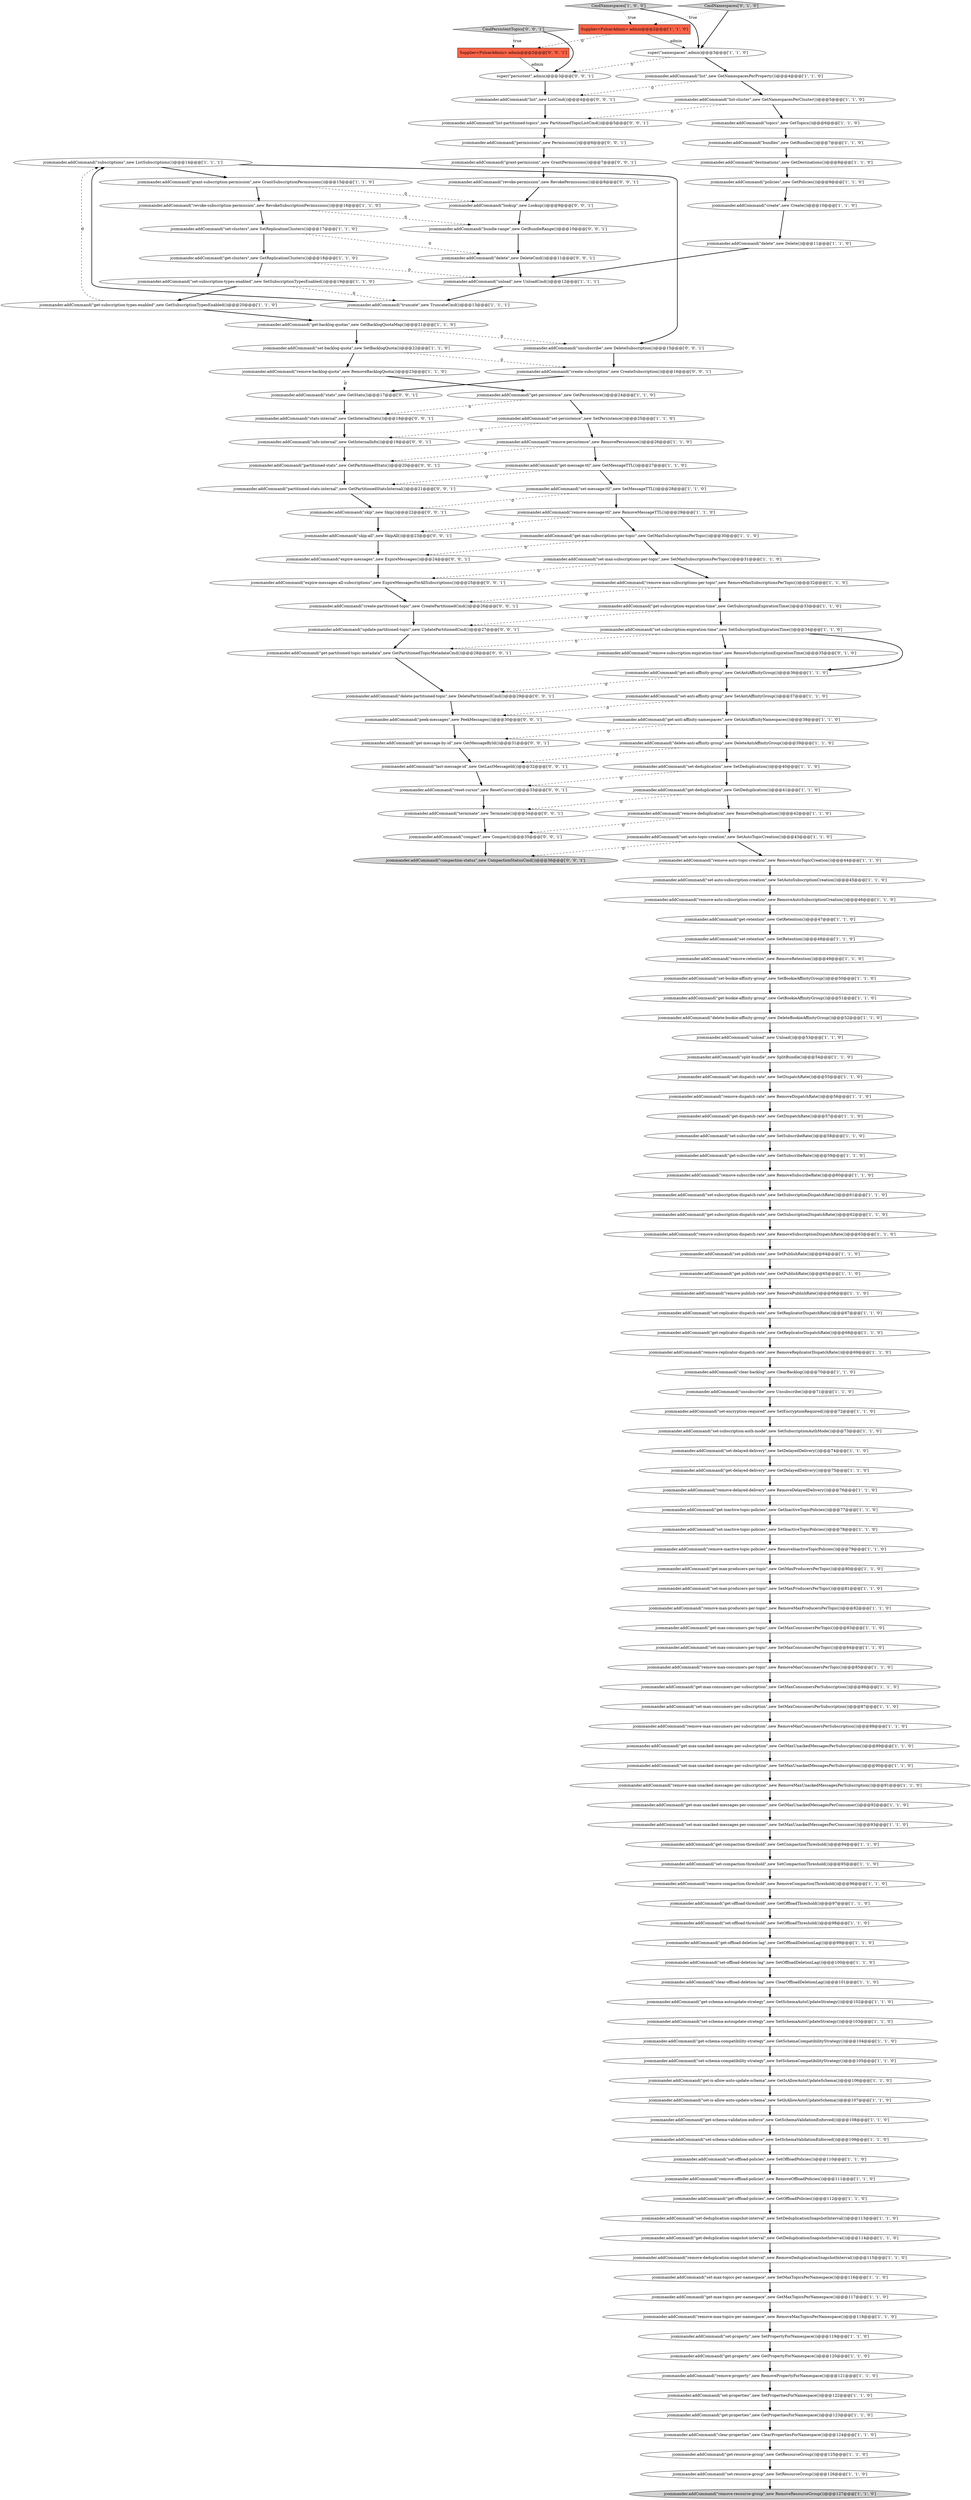 digraph {
12 [style = filled, label = "jcommander.addCommand(\"remove-property\",new RemovePropertyForNamespace())@@@121@@@['1', '1', '0']", fillcolor = white, shape = ellipse image = "AAA0AAABBB1BBB"];
58 [style = filled, label = "jcommander.addCommand(\"get-backlog-quotas\",new GetBacklogQuotaMap())@@@21@@@['1', '1', '0']", fillcolor = white, shape = ellipse image = "AAA0AAABBB1BBB"];
151 [style = filled, label = "jcommander.addCommand(\"reset-cursor\",new ResetCursor())@@@33@@@['0', '0', '1']", fillcolor = white, shape = ellipse image = "AAA0AAABBB3BBB"];
104 [style = filled, label = "jcommander.addCommand(\"get-max-subscriptions-per-topic\",new GetMaxSubscriptionsPerTopic())@@@30@@@['1', '1', '0']", fillcolor = white, shape = ellipse image = "AAA0AAABBB1BBB"];
82 [style = filled, label = "jcommander.addCommand(\"remove-inactive-topic-policies\",new RemoveInactiveTopicPolicies())@@@79@@@['1', '1', '0']", fillcolor = white, shape = ellipse image = "AAA0AAABBB1BBB"];
54 [style = filled, label = "jcommander.addCommand(\"get-dispatch-rate\",new GetDispatchRate())@@@57@@@['1', '1', '0']", fillcolor = white, shape = ellipse image = "AAA0AAABBB1BBB"];
51 [style = filled, label = "jcommander.addCommand(\"clear-properties\",new ClearPropertiesForNamespace())@@@124@@@['1', '1', '0']", fillcolor = white, shape = ellipse image = "AAA0AAABBB1BBB"];
90 [style = filled, label = "jcommander.addCommand(\"get-max-topics-per-namespace\",new GetMaxTopicsPerNamespace())@@@117@@@['1', '1', '0']", fillcolor = white, shape = ellipse image = "AAA0AAABBB1BBB"];
37 [style = filled, label = "jcommander.addCommand(\"set-publish-rate\",new SetPublishRate())@@@64@@@['1', '1', '0']", fillcolor = white, shape = ellipse image = "AAA0AAABBB1BBB"];
122 [style = filled, label = "jcommander.addCommand(\"set-delayed-delivery\",new SetDelayedDelivery())@@@74@@@['1', '1', '0']", fillcolor = white, shape = ellipse image = "AAA0AAABBB1BBB"];
0 [style = filled, label = "jcommander.addCommand(\"remove-subscribe-rate\",new RemoveSubscribeRate())@@@60@@@['1', '1', '0']", fillcolor = white, shape = ellipse image = "AAA0AAABBB1BBB"];
53 [style = filled, label = "jcommander.addCommand(\"subscriptions\",new ListSubscriptions())@@@14@@@['1', '1', '1']", fillcolor = white, shape = ellipse image = "AAA0AAABBB1BBB"];
70 [style = filled, label = "jcommander.addCommand(\"split-bundle\",new SplitBundle())@@@54@@@['1', '1', '0']", fillcolor = white, shape = ellipse image = "AAA0AAABBB1BBB"];
30 [style = filled, label = "jcommander.addCommand(\"bundles\",new GetBundles())@@@7@@@['1', '1', '0']", fillcolor = white, shape = ellipse image = "AAA0AAABBB1BBB"];
99 [style = filled, label = "jcommander.addCommand(\"remove-deduplication-snapshot-interval\",new RemoveDeduplicationSnapshotInterval())@@@115@@@['1', '1', '0']", fillcolor = white, shape = ellipse image = "AAA0AAABBB1BBB"];
84 [style = filled, label = "jcommander.addCommand(\"remove-max-consumers-per-topic\",new RemoveMaxConsumersPerTopic())@@@85@@@['1', '1', '0']", fillcolor = white, shape = ellipse image = "AAA0AAABBB1BBB"];
116 [style = filled, label = "jcommander.addCommand(\"delete-bookie-affinity-group\",new DeleteBookieAffinityGroup())@@@52@@@['1', '1', '0']", fillcolor = white, shape = ellipse image = "AAA0AAABBB1BBB"];
146 [style = filled, label = "jcommander.addCommand(\"grant-permission\",new GrantPermissions())@@@7@@@['0', '0', '1']", fillcolor = white, shape = ellipse image = "AAA0AAABBB3BBB"];
144 [style = filled, label = "jcommander.addCommand(\"delete-partitioned-topic\",new DeletePartitionedCmd())@@@29@@@['0', '0', '1']", fillcolor = white, shape = ellipse image = "AAA0AAABBB3BBB"];
36 [style = filled, label = "jcommander.addCommand(\"remove-max-consumers-per-subscription\",new RemoveMaxConsumersPerSubscription())@@@88@@@['1', '1', '0']", fillcolor = white, shape = ellipse image = "AAA0AAABBB1BBB"];
111 [style = filled, label = "jcommander.addCommand(\"get-deduplication\",new GetDeduplication())@@@41@@@['1', '1', '0']", fillcolor = white, shape = ellipse image = "AAA0AAABBB1BBB"];
35 [style = filled, label = "jcommander.addCommand(\"truncate\",new TruncateCmd())@@@13@@@['1', '1', '1']", fillcolor = white, shape = ellipse image = "AAA0AAABBB1BBB"];
105 [style = filled, label = "jcommander.addCommand(\"set-subscription-auth-mode\",new SetSubscriptionAuthMode())@@@73@@@['1', '1', '0']", fillcolor = white, shape = ellipse image = "AAA0AAABBB1BBB"];
134 [style = filled, label = "super(\"persistent\",admin)@@@3@@@['0', '0', '1']", fillcolor = white, shape = ellipse image = "AAA0AAABBB3BBB"];
113 [style = filled, label = "jcommander.addCommand(\"get-subscription-dispatch-rate\",new GetSubscriptionDispatchRate())@@@62@@@['1', '1', '0']", fillcolor = white, shape = ellipse image = "AAA0AAABBB1BBB"];
117 [style = filled, label = "jcommander.addCommand(\"delete\",new Delete())@@@11@@@['1', '1', '0']", fillcolor = white, shape = ellipse image = "AAA0AAABBB1BBB"];
78 [style = filled, label = "jcommander.addCommand(\"remove-max-subscriptions-per-topic\",new RemoveMaxSubscriptionsPerTopic())@@@32@@@['1', '1', '0']", fillcolor = white, shape = ellipse image = "AAA0AAABBB1BBB"];
129 [style = filled, label = "jcommander.addCommand(\"expire-messages\",new ExpireMessages())@@@24@@@['0', '0', '1']", fillcolor = white, shape = ellipse image = "AAA0AAABBB3BBB"];
80 [style = filled, label = "jcommander.addCommand(\"set-subscription-dispatch-rate\",new SetSubscriptionDispatchRate())@@@61@@@['1', '1', '0']", fillcolor = white, shape = ellipse image = "AAA0AAABBB1BBB"];
131 [style = filled, label = "jcommander.addCommand(\"create-subscription\",new CreateSubscription())@@@16@@@['0', '0', '1']", fillcolor = white, shape = ellipse image = "AAA0AAABBB3BBB"];
26 [style = filled, label = "jcommander.addCommand(\"set-subscription-expiration-time\",new SetSubscriptionExpirationTime())@@@34@@@['1', '1', '0']", fillcolor = white, shape = ellipse image = "AAA0AAABBB1BBB"];
92 [style = filled, label = "jcommander.addCommand(\"get-schema-validation-enforce\",new GetSchemaValidationEnforced())@@@108@@@['1', '1', '0']", fillcolor = white, shape = ellipse image = "AAA0AAABBB1BBB"];
107 [style = filled, label = "jcommander.addCommand(\"set-clusters\",new SetReplicationClusters())@@@17@@@['1', '1', '0']", fillcolor = white, shape = ellipse image = "AAA0AAABBB1BBB"];
20 [style = filled, label = "jcommander.addCommand(\"set-subscription-types-enabled\",new SetSubscriptionTypesEnabled())@@@19@@@['1', '1', '0']", fillcolor = white, shape = ellipse image = "AAA0AAABBB1BBB"];
6 [style = filled, label = "jcommander.addCommand(\"set-inactive-topic-policies\",new SetInactiveTopicPolicies())@@@78@@@['1', '1', '0']", fillcolor = white, shape = ellipse image = "AAA0AAABBB1BBB"];
42 [style = filled, label = "jcommander.addCommand(\"get-offload-threshold\",new GetOffloadThreshold())@@@97@@@['1', '1', '0']", fillcolor = white, shape = ellipse image = "AAA0AAABBB1BBB"];
76 [style = filled, label = "jcommander.addCommand(\"set-auto-topic-creation\",new SetAutoTopicCreation())@@@43@@@['1', '1', '0']", fillcolor = white, shape = ellipse image = "AAA0AAABBB1BBB"];
108 [style = filled, label = "CmdNamespaces['1', '0', '0']", fillcolor = lightgray, shape = diamond image = "AAA0AAABBB1BBB"];
112 [style = filled, label = "jcommander.addCommand(\"set-deduplication\",new SetDeduplication())@@@40@@@['1', '1', '0']", fillcolor = white, shape = ellipse image = "AAA0AAABBB1BBB"];
128 [style = filled, label = "Supplier<PulsarAdmin> admin@@@2@@@['0', '0', '1']", fillcolor = tomato, shape = box image = "AAA0AAABBB3BBB"];
91 [style = filled, label = "jcommander.addCommand(\"get-anti-affinity-group\",new GetAntiAffinityGroup())@@@36@@@['1', '1', '0']", fillcolor = white, shape = ellipse image = "AAA0AAABBB1BBB"];
158 [style = filled, label = "jcommander.addCommand(\"terminate\",new Terminate())@@@34@@@['0', '0', '1']", fillcolor = white, shape = ellipse image = "AAA0AAABBB3BBB"];
21 [style = filled, label = "jcommander.addCommand(\"get-compaction-threshold\",new GetCompactionThreshold())@@@94@@@['1', '1', '0']", fillcolor = white, shape = ellipse image = "AAA0AAABBB1BBB"];
23 [style = filled, label = "jcommander.addCommand(\"set-max-consumers-per-topic\",new SetMaxConsumersPerTopic())@@@84@@@['1', '1', '0']", fillcolor = white, shape = ellipse image = "AAA0AAABBB1BBB"];
24 [style = filled, label = "jcommander.addCommand(\"get-schema-compatibility-strategy\",new GetSchemaCompatibilityStrategy())@@@104@@@['1', '1', '0']", fillcolor = white, shape = ellipse image = "AAA0AAABBB1BBB"];
77 [style = filled, label = "jcommander.addCommand(\"set-message-ttl\",new SetMessageTTL())@@@28@@@['1', '1', '0']", fillcolor = white, shape = ellipse image = "AAA0AAABBB1BBB"];
63 [style = filled, label = "jcommander.addCommand(\"set-is-allow-auto-update-schema\",new SetIsAllowAutoUpdateSchema())@@@107@@@['1', '1', '0']", fillcolor = white, shape = ellipse image = "AAA0AAABBB1BBB"];
55 [style = filled, label = "jcommander.addCommand(\"get-max-unacked-messages-per-consumer\",new GetMaxUnackedMessagesPerConsumer())@@@92@@@['1', '1', '0']", fillcolor = white, shape = ellipse image = "AAA0AAABBB1BBB"];
7 [style = filled, label = "jcommander.addCommand(\"grant-subscription-permission\",new GrantSubscriptionPermissions())@@@15@@@['1', '1', '0']", fillcolor = white, shape = ellipse image = "AAA0AAABBB1BBB"];
18 [style = filled, label = "jcommander.addCommand(\"list\",new GetNamespacesPerProperty())@@@4@@@['1', '1', '0']", fillcolor = white, shape = ellipse image = "AAA0AAABBB1BBB"];
119 [style = filled, label = "jcommander.addCommand(\"remove-compaction-threshold\",new RemoveCompactionThreshold())@@@96@@@['1', '1', '0']", fillcolor = white, shape = ellipse image = "AAA0AAABBB1BBB"];
153 [style = filled, label = "jcommander.addCommand(\"skip\",new Skip())@@@22@@@['0', '0', '1']", fillcolor = white, shape = ellipse image = "AAA0AAABBB3BBB"];
25 [style = filled, label = "jcommander.addCommand(\"get-deduplication-snapshot-interval\",new GetDeduplicationSnapshotInterval())@@@114@@@['1', '1', '0']", fillcolor = white, shape = ellipse image = "AAA0AAABBB1BBB"];
65 [style = filled, label = "jcommander.addCommand(\"get-bookie-affinity-group\",new GetBookieAffinityGroup())@@@51@@@['1', '1', '0']", fillcolor = white, shape = ellipse image = "AAA0AAABBB1BBB"];
74 [style = filled, label = "jcommander.addCommand(\"set-replicator-dispatch-rate\",new SetReplicatorDispatchRate())@@@67@@@['1', '1', '0']", fillcolor = white, shape = ellipse image = "AAA0AAABBB1BBB"];
130 [style = filled, label = "jcommander.addCommand(\"compaction-status\",new CompactionStatusCmd())@@@36@@@['0', '0', '1']", fillcolor = lightgray, shape = ellipse image = "AAA0AAABBB3BBB"];
145 [style = filled, label = "jcommander.addCommand(\"permissions\",new Permissions())@@@6@@@['0', '0', '1']", fillcolor = white, shape = ellipse image = "AAA0AAABBB3BBB"];
118 [style = filled, label = "jcommander.addCommand(\"set-resource-group\",new SetResourceGroup())@@@126@@@['1', '1', '0']", fillcolor = white, shape = ellipse image = "AAA0AAABBB1BBB"];
147 [style = filled, label = "jcommander.addCommand(\"revoke-permission\",new RevokePermissions())@@@8@@@['0', '0', '1']", fillcolor = white, shape = ellipse image = "AAA0AAABBB3BBB"];
4 [style = filled, label = "jcommander.addCommand(\"set-offload-deletion-lag\",new SetOffloadDeletionLag())@@@100@@@['1', '1', '0']", fillcolor = white, shape = ellipse image = "AAA0AAABBB1BBB"];
48 [style = filled, label = "jcommander.addCommand(\"set-auto-subscription-creation\",new SetAutoSubscriptionCreation())@@@45@@@['1', '1', '0']", fillcolor = white, shape = ellipse image = "AAA0AAABBB1BBB"];
28 [style = filled, label = "jcommander.addCommand(\"set-max-unacked-messages-per-consumer\",new SetMaxUnackedMessagesPerConsumer())@@@93@@@['1', '1', '0']", fillcolor = white, shape = ellipse image = "AAA0AAABBB1BBB"];
121 [style = filled, label = "jcommander.addCommand(\"set-offload-threshold\",new SetOffloadThreshold())@@@98@@@['1', '1', '0']", fillcolor = white, shape = ellipse image = "AAA0AAABBB1BBB"];
40 [style = filled, label = "jcommander.addCommand(\"get-inactive-topic-policies\",new GetInactiveTopicPolicies())@@@77@@@['1', '1', '0']", fillcolor = white, shape = ellipse image = "AAA0AAABBB1BBB"];
73 [style = filled, label = "jcommander.addCommand(\"get-schema-autoupdate-strategy\",new GetSchemaAutoUpdateStrategy())@@@102@@@['1', '1', '0']", fillcolor = white, shape = ellipse image = "AAA0AAABBB1BBB"];
148 [style = filled, label = "jcommander.addCommand(\"delete\",new DeleteCmd())@@@11@@@['0', '0', '1']", fillcolor = white, shape = ellipse image = "AAA0AAABBB3BBB"];
150 [style = filled, label = "jcommander.addCommand(\"list-partitioned-topics\",new PartitionedTopicListCmd())@@@5@@@['0', '0', '1']", fillcolor = white, shape = ellipse image = "AAA0AAABBB3BBB"];
41 [style = filled, label = "jcommander.addCommand(\"remove-max-producers-per-topic\",new RemoveMaxProducersPerTopic())@@@82@@@['1', '1', '0']", fillcolor = white, shape = ellipse image = "AAA0AAABBB1BBB"];
142 [style = filled, label = "jcommander.addCommand(\"get-partitioned-topic-metadata\",new GetPartitionedTopicMetadataCmd())@@@28@@@['0', '0', '1']", fillcolor = white, shape = ellipse image = "AAA0AAABBB3BBB"];
38 [style = filled, label = "jcommander.addCommand(\"remove-publish-rate\",new RemovePublishRate())@@@66@@@['1', '1', '0']", fillcolor = white, shape = ellipse image = "AAA0AAABBB1BBB"];
50 [style = filled, label = "jcommander.addCommand(\"delete-anti-affinity-group\",new DeleteAntiAffinityGroup())@@@39@@@['1', '1', '0']", fillcolor = white, shape = ellipse image = "AAA0AAABBB1BBB"];
94 [style = filled, label = "jcommander.addCommand(\"clear-backlog\",new ClearBacklog())@@@70@@@['1', '1', '0']", fillcolor = white, shape = ellipse image = "AAA0AAABBB1BBB"];
69 [style = filled, label = "jcommander.addCommand(\"set-anti-affinity-group\",new SetAntiAffinityGroup())@@@37@@@['1', '1', '0']", fillcolor = white, shape = ellipse image = "AAA0AAABBB1BBB"];
127 [style = filled, label = "jcommander.addCommand(\"remove-subscription-expiration-time\",new RemoveSubscriptionExpirationTime())@@@35@@@['0', '1', '0']", fillcolor = white, shape = ellipse image = "AAA1AAABBB2BBB"];
81 [style = filled, label = "jcommander.addCommand(\"set-encryption-required\",new SetEncryptionRequired())@@@72@@@['1', '1', '0']", fillcolor = white, shape = ellipse image = "AAA0AAABBB1BBB"];
14 [style = filled, label = "jcommander.addCommand(\"set-retention\",new SetRetention())@@@48@@@['1', '1', '0']", fillcolor = white, shape = ellipse image = "AAA0AAABBB1BBB"];
49 [style = filled, label = "jcommander.addCommand(\"get-properties\",new GetPropertiesForNamespace())@@@123@@@['1', '1', '0']", fillcolor = white, shape = ellipse image = "AAA0AAABBB1BBB"];
98 [style = filled, label = "jcommander.addCommand(\"set-max-consumers-per-subscription\",new SetMaxConsumersPerSubscription())@@@87@@@['1', '1', '0']", fillcolor = white, shape = ellipse image = "AAA0AAABBB1BBB"];
156 [style = filled, label = "jcommander.addCommand(\"list\",new ListCmd())@@@4@@@['0', '0', '1']", fillcolor = white, shape = ellipse image = "AAA0AAABBB3BBB"];
8 [style = filled, label = "jcommander.addCommand(\"set-persistence\",new SetPersistence())@@@25@@@['1', '1', '0']", fillcolor = white, shape = ellipse image = "AAA0AAABBB1BBB"];
143 [style = filled, label = "jcommander.addCommand(\"compact\",new Compact())@@@35@@@['0', '0', '1']", fillcolor = white, shape = ellipse image = "AAA0AAABBB3BBB"];
71 [style = filled, label = "jcommander.addCommand(\"remove-subscription-dispatch-rate\",new RemoveSubscriptionDispatchRate())@@@63@@@['1', '1', '0']", fillcolor = white, shape = ellipse image = "AAA0AAABBB1BBB"];
1 [style = filled, label = "jcommander.addCommand(\"get-replicator-dispatch-rate\",new GetReplicatorDispatchRate())@@@68@@@['1', '1', '0']", fillcolor = white, shape = ellipse image = "AAA0AAABBB1BBB"];
132 [style = filled, label = "jcommander.addCommand(\"create-partitioned-topic\",new CreatePartitionedCmd())@@@26@@@['0', '0', '1']", fillcolor = white, shape = ellipse image = "AAA0AAABBB3BBB"];
67 [style = filled, label = "jcommander.addCommand(\"get-message-ttl\",new GetMessageTTL())@@@27@@@['1', '1', '0']", fillcolor = white, shape = ellipse image = "AAA0AAABBB1BBB"];
106 [style = filled, label = "jcommander.addCommand(\"destinations\",new GetDestinations())@@@8@@@['1', '1', '0']", fillcolor = white, shape = ellipse image = "AAA0AAABBB1BBB"];
22 [style = filled, label = "jcommander.addCommand(\"set-dispatch-rate\",new SetDispatchRate())@@@55@@@['1', '1', '0']", fillcolor = white, shape = ellipse image = "AAA0AAABBB1BBB"];
33 [style = filled, label = "jcommander.addCommand(\"set-backlog-quota\",new SetBacklogQuota())@@@22@@@['1', '1', '0']", fillcolor = white, shape = ellipse image = "AAA0AAABBB1BBB"];
159 [style = filled, label = "jcommander.addCommand(\"expire-messages-all-subscriptions\",new ExpireMessagesForAllSubscriptions())@@@25@@@['0', '0', '1']", fillcolor = white, shape = ellipse image = "AAA0AAABBB3BBB"];
140 [style = filled, label = "jcommander.addCommand(\"get-message-by-id\",new GetMessageById())@@@31@@@['0', '0', '1']", fillcolor = white, shape = ellipse image = "AAA0AAABBB3BBB"];
11 [style = filled, label = "jcommander.addCommand(\"remove-delayed-delivery\",new RemoveDelayedDelivery())@@@76@@@['1', '1', '0']", fillcolor = white, shape = ellipse image = "AAA0AAABBB1BBB"];
100 [style = filled, label = "jcommander.addCommand(\"remove-replicator-dispatch-rate\",new RemoveReplicatorDispatchRate())@@@69@@@['1', '1', '0']", fillcolor = white, shape = ellipse image = "AAA0AAABBB1BBB"];
133 [style = filled, label = "jcommander.addCommand(\"stats-internal\",new GetInternalStats())@@@18@@@['0', '0', '1']", fillcolor = white, shape = ellipse image = "AAA0AAABBB3BBB"];
2 [style = filled, label = "jcommander.addCommand(\"get-max-producers-per-topic\",new GetMaxProducersPerTopic())@@@80@@@['1', '1', '0']", fillcolor = white, shape = ellipse image = "AAA0AAABBB1BBB"];
157 [style = filled, label = "jcommander.addCommand(\"stats\",new GetStats())@@@17@@@['0', '0', '1']", fillcolor = white, shape = ellipse image = "AAA0AAABBB3BBB"];
45 [style = filled, label = "jcommander.addCommand(\"get-max-consumers-per-subscription\",new GetMaxConsumersPerSubscription())@@@86@@@['1', '1', '0']", fillcolor = white, shape = ellipse image = "AAA0AAABBB1BBB"];
124 [style = filled, label = "jcommander.addCommand(\"remove-auto-subscription-creation\",new RemoveAutoSubscriptionCreation())@@@46@@@['1', '1', '0']", fillcolor = white, shape = ellipse image = "AAA0AAABBB1BBB"];
149 [style = filled, label = "jcommander.addCommand(\"lookup\",new Lookup())@@@9@@@['0', '0', '1']", fillcolor = white, shape = ellipse image = "AAA0AAABBB3BBB"];
19 [style = filled, label = "jcommander.addCommand(\"remove-resource-group\",new RemoveResourceGroup())@@@127@@@['1', '1', '0']", fillcolor = lightgray, shape = ellipse image = "AAA0AAABBB1BBB"];
160 [style = filled, label = "jcommander.addCommand(\"last-message-id\",new GetLastMessageId())@@@32@@@['0', '0', '1']", fillcolor = white, shape = ellipse image = "AAA0AAABBB3BBB"];
114 [style = filled, label = "jcommander.addCommand(\"get-offload-policies\",new GetOffloadPolicies())@@@112@@@['1', '1', '0']", fillcolor = white, shape = ellipse image = "AAA0AAABBB1BBB"];
86 [style = filled, label = "Supplier<PulsarAdmin> admin@@@2@@@['1', '1', '0']", fillcolor = tomato, shape = box image = "AAA0AAABBB1BBB"];
27 [style = filled, label = "jcommander.addCommand(\"remove-auto-topic-creation\",new RemoveAutoTopicCreation())@@@44@@@['1', '1', '0']", fillcolor = white, shape = ellipse image = "AAA0AAABBB1BBB"];
109 [style = filled, label = "jcommander.addCommand(\"unload\",new Unload())@@@53@@@['1', '1', '0']", fillcolor = white, shape = ellipse image = "AAA0AAABBB1BBB"];
138 [style = filled, label = "jcommander.addCommand(\"info-internal\",new GetInternalInfo())@@@19@@@['0', '0', '1']", fillcolor = white, shape = ellipse image = "AAA0AAABBB3BBB"];
15 [style = filled, label = "jcommander.addCommand(\"get-clusters\",new GetReplicationClusters())@@@18@@@['1', '1', '0']", fillcolor = white, shape = ellipse image = "AAA0AAABBB1BBB"];
60 [style = filled, label = "jcommander.addCommand(\"set-max-producers-per-topic\",new SetMaxProducersPerTopic())@@@81@@@['1', '1', '0']", fillcolor = white, shape = ellipse image = "AAA0AAABBB1BBB"];
154 [style = filled, label = "jcommander.addCommand(\"bundle-range\",new GetBundleRange())@@@10@@@['0', '0', '1']", fillcolor = white, shape = ellipse image = "AAA0AAABBB3BBB"];
59 [style = filled, label = "jcommander.addCommand(\"remove-deduplication\",new RemoveDeduplication())@@@42@@@['1', '1', '0']", fillcolor = white, shape = ellipse image = "AAA0AAABBB1BBB"];
52 [style = filled, label = "jcommander.addCommand(\"get-offload-deletion-lag\",new GetOffloadDeletionLag())@@@99@@@['1', '1', '0']", fillcolor = white, shape = ellipse image = "AAA0AAABBB1BBB"];
87 [style = filled, label = "jcommander.addCommand(\"get-persistence\",new GetPersistence())@@@24@@@['1', '1', '0']", fillcolor = white, shape = ellipse image = "AAA0AAABBB1BBB"];
115 [style = filled, label = "jcommander.addCommand(\"set-compaction-threshold\",new SetCompactionThreshold())@@@95@@@['1', '1', '0']", fillcolor = white, shape = ellipse image = "AAA0AAABBB1BBB"];
29 [style = filled, label = "jcommander.addCommand(\"unload\",new UnloadCmd())@@@12@@@['1', '1', '1']", fillcolor = white, shape = ellipse image = "AAA0AAABBB1BBB"];
85 [style = filled, label = "jcommander.addCommand(\"revoke-subscription-permission\",new RevokeSubscriptionPermissions())@@@16@@@['1', '1', '0']", fillcolor = white, shape = ellipse image = "AAA0AAABBB1BBB"];
89 [style = filled, label = "jcommander.addCommand(\"get-max-unacked-messages-per-subscription\",new GetMaxUnackedMessagesPerSubscription())@@@89@@@['1', '1', '0']", fillcolor = white, shape = ellipse image = "AAA0AAABBB1BBB"];
110 [style = filled, label = "super(\"namespaces\",admin)@@@3@@@['1', '1', '0']", fillcolor = white, shape = ellipse image = "AAA0AAABBB1BBB"];
10 [style = filled, label = "jcommander.addCommand(\"unsubscribe\",new Unsubscribe())@@@71@@@['1', '1', '0']", fillcolor = white, shape = ellipse image = "AAA0AAABBB1BBB"];
136 [style = filled, label = "jcommander.addCommand(\"skip-all\",new SkipAll())@@@23@@@['0', '0', '1']", fillcolor = white, shape = ellipse image = "AAA0AAABBB3BBB"];
31 [style = filled, label = "jcommander.addCommand(\"get-retention\",new GetRetention())@@@47@@@['1', '1', '0']", fillcolor = white, shape = ellipse image = "AAA0AAABBB1BBB"];
75 [style = filled, label = "jcommander.addCommand(\"set-schema-autoupdate-strategy\",new SetSchemaAutoUpdateStrategy())@@@103@@@['1', '1', '0']", fillcolor = white, shape = ellipse image = "AAA0AAABBB1BBB"];
125 [style = filled, label = "jcommander.addCommand(\"get-publish-rate\",new GetPublishRate())@@@65@@@['1', '1', '0']", fillcolor = white, shape = ellipse image = "AAA0AAABBB1BBB"];
152 [style = filled, label = "jcommander.addCommand(\"update-partitioned-topic\",new UpdatePartitionedCmd())@@@27@@@['0', '0', '1']", fillcolor = white, shape = ellipse image = "AAA0AAABBB3BBB"];
47 [style = filled, label = "jcommander.addCommand(\"policies\",new GetPolicies())@@@9@@@['1', '1', '0']", fillcolor = white, shape = ellipse image = "AAA0AAABBB1BBB"];
56 [style = filled, label = "jcommander.addCommand(\"set-deduplication-snapshot-interval\",new SetDeduplicationSnapshotInterval())@@@113@@@['1', '1', '0']", fillcolor = white, shape = ellipse image = "AAA0AAABBB1BBB"];
126 [style = filled, label = "CmdNamespaces['0', '1', '0']", fillcolor = lightgray, shape = diamond image = "AAA0AAABBB2BBB"];
16 [style = filled, label = "jcommander.addCommand(\"set-max-topics-per-namespace\",new SetMaxTopicsPerNamespace())@@@116@@@['1', '1', '0']", fillcolor = white, shape = ellipse image = "AAA0AAABBB1BBB"];
39 [style = filled, label = "jcommander.addCommand(\"get-subscription-expiration-time\",new GetSubscriptionExpirationTime())@@@33@@@['1', '1', '0']", fillcolor = white, shape = ellipse image = "AAA0AAABBB1BBB"];
66 [style = filled, label = "jcommander.addCommand(\"get-is-allow-auto-update-schema\",new GetIsAllowAutoUpdateSchema())@@@106@@@['1', '1', '0']", fillcolor = white, shape = ellipse image = "AAA0AAABBB1BBB"];
97 [style = filled, label = "jcommander.addCommand(\"remove-backlog-quota\",new RemoveBacklogQuota())@@@23@@@['1', '1', '0']", fillcolor = white, shape = ellipse image = "AAA0AAABBB1BBB"];
79 [style = filled, label = "jcommander.addCommand(\"list-cluster\",new GetNamespacesPerCluster())@@@5@@@['1', '1', '0']", fillcolor = white, shape = ellipse image = "AAA0AAABBB1BBB"];
95 [style = filled, label = "jcommander.addCommand(\"get-delayed-delivery\",new GetDelayedDelivery())@@@75@@@['1', '1', '0']", fillcolor = white, shape = ellipse image = "AAA0AAABBB1BBB"];
120 [style = filled, label = "jcommander.addCommand(\"remove-retention\",new RemoveRetention())@@@49@@@['1', '1', '0']", fillcolor = white, shape = ellipse image = "AAA0AAABBB1BBB"];
139 [style = filled, label = "jcommander.addCommand(\"partitioned-stats\",new GetPartitionedStats())@@@20@@@['0', '0', '1']", fillcolor = white, shape = ellipse image = "AAA0AAABBB3BBB"];
135 [style = filled, label = "jcommander.addCommand(\"peek-messages\",new PeekMessages())@@@30@@@['0', '0', '1']", fillcolor = white, shape = ellipse image = "AAA0AAABBB3BBB"];
9 [style = filled, label = "jcommander.addCommand(\"remove-message-ttl\",new RemoveMessageTTL())@@@29@@@['1', '1', '0']", fillcolor = white, shape = ellipse image = "AAA0AAABBB1BBB"];
34 [style = filled, label = "jcommander.addCommand(\"set-subscribe-rate\",new SetSubscribeRate())@@@58@@@['1', '1', '0']", fillcolor = white, shape = ellipse image = "AAA0AAABBB1BBB"];
57 [style = filled, label = "jcommander.addCommand(\"set-schema-validation-enforce\",new SetSchemaValidationEnforced())@@@109@@@['1', '1', '0']", fillcolor = white, shape = ellipse image = "AAA0AAABBB1BBB"];
17 [style = filled, label = "jcommander.addCommand(\"set-schema-compatibility-strategy\",new SetSchemaCompatibilityStrategy())@@@105@@@['1', '1', '0']", fillcolor = white, shape = ellipse image = "AAA0AAABBB1BBB"];
46 [style = filled, label = "jcommander.addCommand(\"remove-dispatch-rate\",new RemoveDispatchRate())@@@56@@@['1', '1', '0']", fillcolor = white, shape = ellipse image = "AAA0AAABBB1BBB"];
61 [style = filled, label = "jcommander.addCommand(\"remove-max-unacked-messages-per-subscription\",new RemoveMaxUnackedMessagesPerSubscription())@@@91@@@['1', '1', '0']", fillcolor = white, shape = ellipse image = "AAA0AAABBB1BBB"];
93 [style = filled, label = "jcommander.addCommand(\"topics\",new GetTopics())@@@6@@@['1', '1', '0']", fillcolor = white, shape = ellipse image = "AAA0AAABBB1BBB"];
96 [style = filled, label = "jcommander.addCommand(\"set-offload-policies\",new SetOffloadPolicies())@@@110@@@['1', '1', '0']", fillcolor = white, shape = ellipse image = "AAA0AAABBB1BBB"];
103 [style = filled, label = "jcommander.addCommand(\"get-resource-group\",new GetResourceGroup())@@@125@@@['1', '1', '0']", fillcolor = white, shape = ellipse image = "AAA0AAABBB1BBB"];
13 [style = filled, label = "jcommander.addCommand(\"get-anti-affinity-namespaces\",new GetAntiAffinityNamespaces())@@@38@@@['1', '1', '0']", fillcolor = white, shape = ellipse image = "AAA0AAABBB1BBB"];
102 [style = filled, label = "jcommander.addCommand(\"set-property\",new SetPropertyForNamespace())@@@119@@@['1', '1', '0']", fillcolor = white, shape = ellipse image = "AAA0AAABBB1BBB"];
123 [style = filled, label = "jcommander.addCommand(\"get-subscribe-rate\",new GetSubscribeRate())@@@59@@@['1', '1', '0']", fillcolor = white, shape = ellipse image = "AAA0AAABBB1BBB"];
43 [style = filled, label = "jcommander.addCommand(\"set-bookie-affinity-group\",new SetBookieAffinityGroup())@@@50@@@['1', '1', '0']", fillcolor = white, shape = ellipse image = "AAA0AAABBB1BBB"];
141 [style = filled, label = "jcommander.addCommand(\"partitioned-stats-internal\",new GetPartitionedStatsInternal())@@@21@@@['0', '0', '1']", fillcolor = white, shape = ellipse image = "AAA0AAABBB3BBB"];
62 [style = filled, label = "jcommander.addCommand(\"clear-offload-deletion-lag\",new ClearOffloadDeletionLag())@@@101@@@['1', '1', '0']", fillcolor = white, shape = ellipse image = "AAA0AAABBB1BBB"];
83 [style = filled, label = "jcommander.addCommand(\"set-max-subscriptions-per-topic\",new SetMaxSubscriptionsPerTopic())@@@31@@@['1', '1', '0']", fillcolor = white, shape = ellipse image = "AAA0AAABBB1BBB"];
155 [style = filled, label = "jcommander.addCommand(\"unsubscribe\",new DeleteSubscription())@@@15@@@['0', '0', '1']", fillcolor = white, shape = ellipse image = "AAA0AAABBB3BBB"];
137 [style = filled, label = "CmdPersistentTopics['0', '0', '1']", fillcolor = lightgray, shape = diamond image = "AAA0AAABBB3BBB"];
3 [style = filled, label = "jcommander.addCommand(\"remove-offload-policies\",new RemoveOffloadPolicies())@@@111@@@['1', '1', '0']", fillcolor = white, shape = ellipse image = "AAA0AAABBB1BBB"];
68 [style = filled, label = "jcommander.addCommand(\"remove-persistence\",new RemovePersistence())@@@26@@@['1', '1', '0']", fillcolor = white, shape = ellipse image = "AAA0AAABBB1BBB"];
5 [style = filled, label = "jcommander.addCommand(\"create\",new Create())@@@10@@@['1', '1', '0']", fillcolor = white, shape = ellipse image = "AAA0AAABBB1BBB"];
44 [style = filled, label = "jcommander.addCommand(\"get-property\",new GetPropertyForNamespace())@@@120@@@['1', '1', '0']", fillcolor = white, shape = ellipse image = "AAA0AAABBB1BBB"];
72 [style = filled, label = "jcommander.addCommand(\"set-max-unacked-messages-per-subscription\",new SetMaxUnackedMessagesPerSubscription())@@@90@@@['1', '1', '0']", fillcolor = white, shape = ellipse image = "AAA0AAABBB1BBB"];
32 [style = filled, label = "jcommander.addCommand(\"get-max-consumers-per-topic\",new GetMaxConsumersPerTopic())@@@83@@@['1', '1', '0']", fillcolor = white, shape = ellipse image = "AAA0AAABBB1BBB"];
101 [style = filled, label = "jcommander.addCommand(\"remove-max-topics-per-namespace\",new RemoveMaxTopicsPerNamespace())@@@118@@@['1', '1', '0']", fillcolor = white, shape = ellipse image = "AAA0AAABBB1BBB"];
88 [style = filled, label = "jcommander.addCommand(\"set-properties\",new SetPropertiesForNamespace())@@@122@@@['1', '1', '0']", fillcolor = white, shape = ellipse image = "AAA0AAABBB1BBB"];
64 [style = filled, label = "jcommander.addCommand(\"get-subscription-types-enabled\",new GetSubscriptionTypesEnabled())@@@20@@@['1', '1', '0']", fillcolor = white, shape = ellipse image = "AAA0AAABBB1BBB"];
104->83 [style = bold, label=""];
28->21 [style = bold, label=""];
32->23 [style = bold, label=""];
60->41 [style = bold, label=""];
126->86 [style = dotted, label="true"];
120->43 [style = bold, label=""];
73->75 [style = bold, label=""];
9->136 [style = dashed, label="0"];
88->49 [style = bold, label=""];
134->156 [style = bold, label=""];
30->106 [style = bold, label=""];
138->139 [style = bold, label=""];
116->109 [style = bold, label=""];
52->4 [style = bold, label=""];
57->96 [style = bold, label=""];
50->112 [style = bold, label=""];
83->159 [style = dashed, label="0"];
56->25 [style = bold, label=""];
135->140 [style = bold, label=""];
110->134 [style = dashed, label="0"];
79->93 [style = bold, label=""];
38->74 [style = bold, label=""];
153->136 [style = bold, label=""];
89->72 [style = bold, label=""];
82->2 [style = bold, label=""];
6->82 [style = bold, label=""];
69->13 [style = bold, label=""];
4->62 [style = bold, label=""];
117->29 [style = bold, label=""];
53->7 [style = bold, label=""];
76->130 [style = dashed, label="0"];
87->8 [style = bold, label=""];
21->115 [style = bold, label=""];
40->6 [style = bold, label=""];
12->88 [style = bold, label=""];
110->18 [style = bold, label=""];
64->58 [style = bold, label=""];
93->30 [style = bold, label=""];
33->97 [style = bold, label=""];
58->155 [style = dashed, label="0"];
39->152 [style = dashed, label="0"];
3->114 [style = bold, label=""];
155->131 [style = bold, label=""];
72->61 [style = bold, label=""];
26->142 [style = dashed, label="0"];
103->118 [style = bold, label=""];
149->154 [style = bold, label=""];
104->129 [style = dashed, label="0"];
160->151 [style = bold, label=""];
152->142 [style = bold, label=""];
129->159 [style = bold, label=""];
108->86 [style = dotted, label="true"];
156->150 [style = bold, label=""];
124->31 [style = bold, label=""];
79->150 [style = dashed, label="0"];
108->110 [style = bold, label=""];
157->133 [style = bold, label=""];
139->141 [style = bold, label=""];
125->38 [style = bold, label=""];
137->134 [style = bold, label=""];
98->36 [style = bold, label=""];
77->9 [style = bold, label=""];
86->128 [style = dashed, label="0"];
41->32 [style = bold, label=""];
106->47 [style = bold, label=""];
13->50 [style = bold, label=""];
111->59 [style = bold, label=""];
13->140 [style = dashed, label="0"];
102->44 [style = bold, label=""];
131->157 [style = bold, label=""];
97->157 [style = dashed, label="0"];
55->28 [style = bold, label=""];
18->79 [style = bold, label=""];
66->63 [style = bold, label=""];
126->110 [style = bold, label=""];
91->69 [style = bold, label=""];
101->102 [style = bold, label=""];
67->141 [style = dashed, label="0"];
53->155 [style = bold, label=""];
68->139 [style = dashed, label="0"];
136->129 [style = bold, label=""];
91->144 [style = dashed, label="0"];
15->20 [style = bold, label=""];
1->100 [style = bold, label=""];
25->99 [style = bold, label=""];
147->149 [style = bold, label=""];
100->94 [style = bold, label=""];
118->19 [style = bold, label=""];
84->45 [style = bold, label=""];
99->16 [style = bold, label=""];
78->39 [style = bold, label=""];
31->14 [style = bold, label=""];
36->89 [style = bold, label=""];
75->24 [style = bold, label=""];
76->27 [style = bold, label=""];
86->110 [style = solid, label="admin"];
122->95 [style = bold, label=""];
112->151 [style = dashed, label="0"];
62->73 [style = bold, label=""];
90->101 [style = bold, label=""];
97->87 [style = bold, label=""];
26->127 [style = bold, label=""];
11->40 [style = bold, label=""];
63->92 [style = bold, label=""];
154->148 [style = bold, label=""];
29->35 [style = bold, label=""];
144->135 [style = bold, label=""];
24->17 [style = bold, label=""];
96->3 [style = bold, label=""];
45->98 [style = bold, label=""];
78->132 [style = dashed, label="0"];
111->158 [style = dashed, label="0"];
50->160 [style = dashed, label="0"];
151->158 [style = bold, label=""];
159->132 [style = bold, label=""];
43->65 [style = bold, label=""];
71->37 [style = bold, label=""];
68->67 [style = bold, label=""];
119->42 [style = bold, label=""];
64->53 [style = dashed, label="0"];
20->64 [style = bold, label=""];
85->107 [style = bold, label=""];
17->66 [style = bold, label=""];
109->70 [style = bold, label=""];
87->133 [style = dashed, label="0"];
47->5 [style = bold, label=""];
18->156 [style = dashed, label="0"];
92->57 [style = bold, label=""];
34->123 [style = bold, label=""];
61->55 [style = bold, label=""];
81->105 [style = bold, label=""];
95->11 [style = bold, label=""];
123->0 [style = bold, label=""];
115->119 [style = bold, label=""];
128->134 [style = solid, label="admin"];
107->15 [style = bold, label=""];
42->121 [style = bold, label=""];
7->149 [style = dashed, label="0"];
77->153 [style = dashed, label="0"];
23->84 [style = bold, label=""];
35->53 [style = bold, label=""];
59->76 [style = bold, label=""];
26->91 [style = bold, label=""];
80->113 [style = bold, label=""];
132->152 [style = bold, label=""];
10->81 [style = bold, label=""];
65->116 [style = bold, label=""];
39->26 [style = bold, label=""];
105->122 [style = bold, label=""];
20->35 [style = dashed, label="0"];
44->12 [style = bold, label=""];
146->147 [style = bold, label=""];
59->143 [style = dashed, label="0"];
142->144 [style = bold, label=""];
51->103 [style = bold, label=""];
94->10 [style = bold, label=""];
140->160 [style = bold, label=""];
113->71 [style = bold, label=""];
8->68 [style = bold, label=""];
67->77 [style = bold, label=""];
27->48 [style = bold, label=""];
8->138 [style = dashed, label="0"];
49->51 [style = bold, label=""];
141->153 [style = bold, label=""];
48->124 [style = bold, label=""];
70->22 [style = bold, label=""];
16->90 [style = bold, label=""];
148->29 [style = bold, label=""];
69->135 [style = dashed, label="0"];
5->117 [style = bold, label=""];
46->54 [style = bold, label=""];
22->46 [style = bold, label=""];
14->120 [style = bold, label=""];
37->125 [style = bold, label=""];
112->111 [style = bold, label=""];
145->146 [style = bold, label=""];
150->145 [style = bold, label=""];
0->80 [style = bold, label=""];
137->128 [style = dotted, label="true"];
143->130 [style = bold, label=""];
85->154 [style = dashed, label="0"];
133->138 [style = bold, label=""];
83->78 [style = bold, label=""];
2->60 [style = bold, label=""];
58->33 [style = bold, label=""];
9->104 [style = bold, label=""];
107->148 [style = dashed, label="0"];
15->29 [style = dashed, label="0"];
7->85 [style = bold, label=""];
121->52 [style = bold, label=""];
158->143 [style = bold, label=""];
114->56 [style = bold, label=""];
127->91 [style = bold, label=""];
74->1 [style = bold, label=""];
33->131 [style = dashed, label="0"];
54->34 [style = bold, label=""];
}
